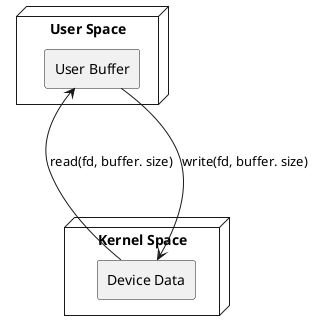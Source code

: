 @startuml
skinparam componentStyle rectangle

node "Kernel Space" {
    [Device Data] as Device
}

node "User Space" {
    [User Buffer] as User
    User <-l-- Device : read(fd, buffer. size)
    User ---> Device : write(fd, buffer. size)
}

@enduml
